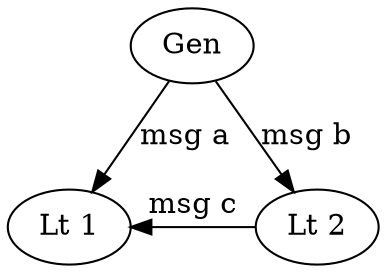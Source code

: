 digraph A {
    Gen -> "Lt 1" [label="msg a"];
    Gen -> "Lt 2" [label="msg b"];
    "Lt 2" -> "Lt 1" [constraint=false;label="msg c"];  
}

digraph B { // byzantine.dot..svg
    Gen -> "Lt 1" [label="A"];
    Gen -> "Lt 2" [label="A"];
    "Lt 2" -> "Lt 1" [constraint=false;label="A"];
}
digraph C { // byzantine.dot.3.svg
    "Lt 1";
    "Lt 2" [fillcolor=red,style=filled];
    Gen -> "Lt 1" [label="A"];
    Gen -> "Lt 2" [label="A"];
    "Lt 2" -> "Lt 1" [constraint=false;label="R"];
}
digraph D { // byzantine.dot.4.svg
    Gen [fillcolor=red,style=filled];
    "Lt 1";
    "Lt 2" [fillcolor=red,style=filled];
    Gen -> "Lt 1" [label="A"];
    Gen -> "Lt 2" [label="R"];
    "Lt 2" -> "Lt 1" [constraint=false;label="A"];
}
digraph E { // byzantine.dot.5.svg
    Gen [fillcolor=red,style=filled];
    Gen -> "Lt 1" [label="A"];
    Gen -> "Lt 2" [label="R"];
    "Lt 2" -> "Lt 1" [constraint=false;label="R"];
}
digraph F { // byzantine.dot.6.svg
    Gen [fillcolor=red,style=filled];
    Gen -> "Lt 1" [label="R"];
    Gen -> "Lt 2" [label="A"];
    "Lt 2" -> "Lt 1" [constraint=false;label="A"];
}
digraph G { // byzantine.dot.7.svg
    Gen [fillcolor=red,style=filled];
    "Lt 1";
    "Lt 2" [fillcolor=red,style=filled];
    Gen -> "Lt 1" [label="R"];
    Gen -> "Lt 2" [label="A"];
    "Lt 2" -> "Lt 1" [constraint=false;label="R"];
}
digraph H { // byzantine.dot.8.svg
    "Lt 1";
    "Lt 2" [fillcolor=red,style=filled];
    Gen -> "Lt 1" [label="R"];
    Gen -> "Lt 2" [label="R"];
    "Lt 2" -> "Lt 1" [constraint=false;label="A"];
}
digraph I { // byzantine.dot.9.svg
    Gen -> "Lt 1" [label="R"];
    Gen -> "Lt 2" [label="R"];
    "Lt 2" -> "Lt 1" [constraint=false;label="R"];
}




/*
digraph B {
    graph [fontname = "Helvetica"];
    node [fontname = "Helvetica",shape=circle];
    edge [fontname = "Helvetica"];

    null [style=invis];
    1000 [label="block 1000",width=0.8];
    1001 [label="block 1001\nw/TX x",width=0.8];
    null -> 1000;
    1000 -> 1001;
}

digraph C {
    graph [fontname = "Helvetica"];
    node [fontname = "Helvetica",shape=circle];
    edge [fontname = "Helvetica"];

    null [style=invis];
    1000 [label="block 1000",width=0.8];
    1001 [label="block 1001\nw/TX x",width=0.8];
    othera [label="block 1001\nalso w/TX x",width=0.8];
    null -> 1000;
    1000 -> 1001;
    1000 -> othera;
}

digraph D {
    graph [fontname = "Helvetica"];
    node [fontname = "Helvetica",shape=circle];
    edge [fontname = "Helvetica"];

    null [style=invis];
    1000 [label="block 1000",width=0.8];
    1001 [label="block 1001\nw/TX x",width=0.8];
    1002 [label="block 1002",width=0.8];
    othera [label="block 1001\nalso w/TX x",width=0.8];
    //otherb [label="different\nblock 1002",width=0.8];
    null -> 1000;
    1000 -> 1001;
    1000 -> othera;
    othera -> 1002;
    //othera -> otherb;
}

digraph E {
    graph [fontname = "Helvetica"];
    node [fontname = "Helvetica",shape=circle];
    edge [fontname = "Helvetica"];

    null [style=invis];
    1000 [label="block 1000",width=0.8];
    1001 [label="block 1001\nw/TX x",width=0.8];
    1002 [label="block 1002",width=0.8];
    othera [label="block 1001\nalso w/TX x",width=0.8];
    //otherb [label="different\nblock 1002",width=0.8];
    1003 [label="block 1003",width=0.8];
    null -> 1000;
    1000 -> 1001;
    1000 -> othera;
    othera -> 1002;
    //othera -> otherb;
    1002 -> 1003;
}

digraph F {
    graph [fontname = "Helvetica"];
    node [fontname = "Helvetica",shape=circle];
    edge [fontname = "Helvetica"];

    null [style=invis];
    1000 [label="block 1000",width=0.8];
    1001 [color=red,label="block 1001\nw/TX x",width=0.8];
    1002 [label="block 1002",width=0.8];
    othera [label="block 1001\nalso w/TX x",width=0.8];
    //otherb [label="different\nblock 1002",width=0.8];
    1003 [label="block 1003",width=0.8];
    null -> 1000;
    1000 -> 1001;
    1000 -> othera;
    othera -> 1002;
    //othera -> otherb;
    1002 -> 1003;
}

digraph G {
    graph [fontname = "Helvetica"];
    node [fontname = "Helvetica",shape=circle];
    edge [fontname = "Helvetica"];

    null [style=invis];
    1000 [label="block 1000",width=0.8];
    1001 [label="block 1001\nw/TX x",width=0.8];
    1002 [label="block 1002\nw/TX x",width=0.8];
    othera [label="block 1001\nbut w/o TX x",width=0.8];
    //otherb [label="different\nblock 1002",width=0.8];
    1003 [label="block 1003",width=0.8];
    null -> 1000;
    1000 -> 1001;
    1000 -> othera;
    othera -> 1002;
    //othera -> otherb;
    1002 -> 1003;
}
*/
